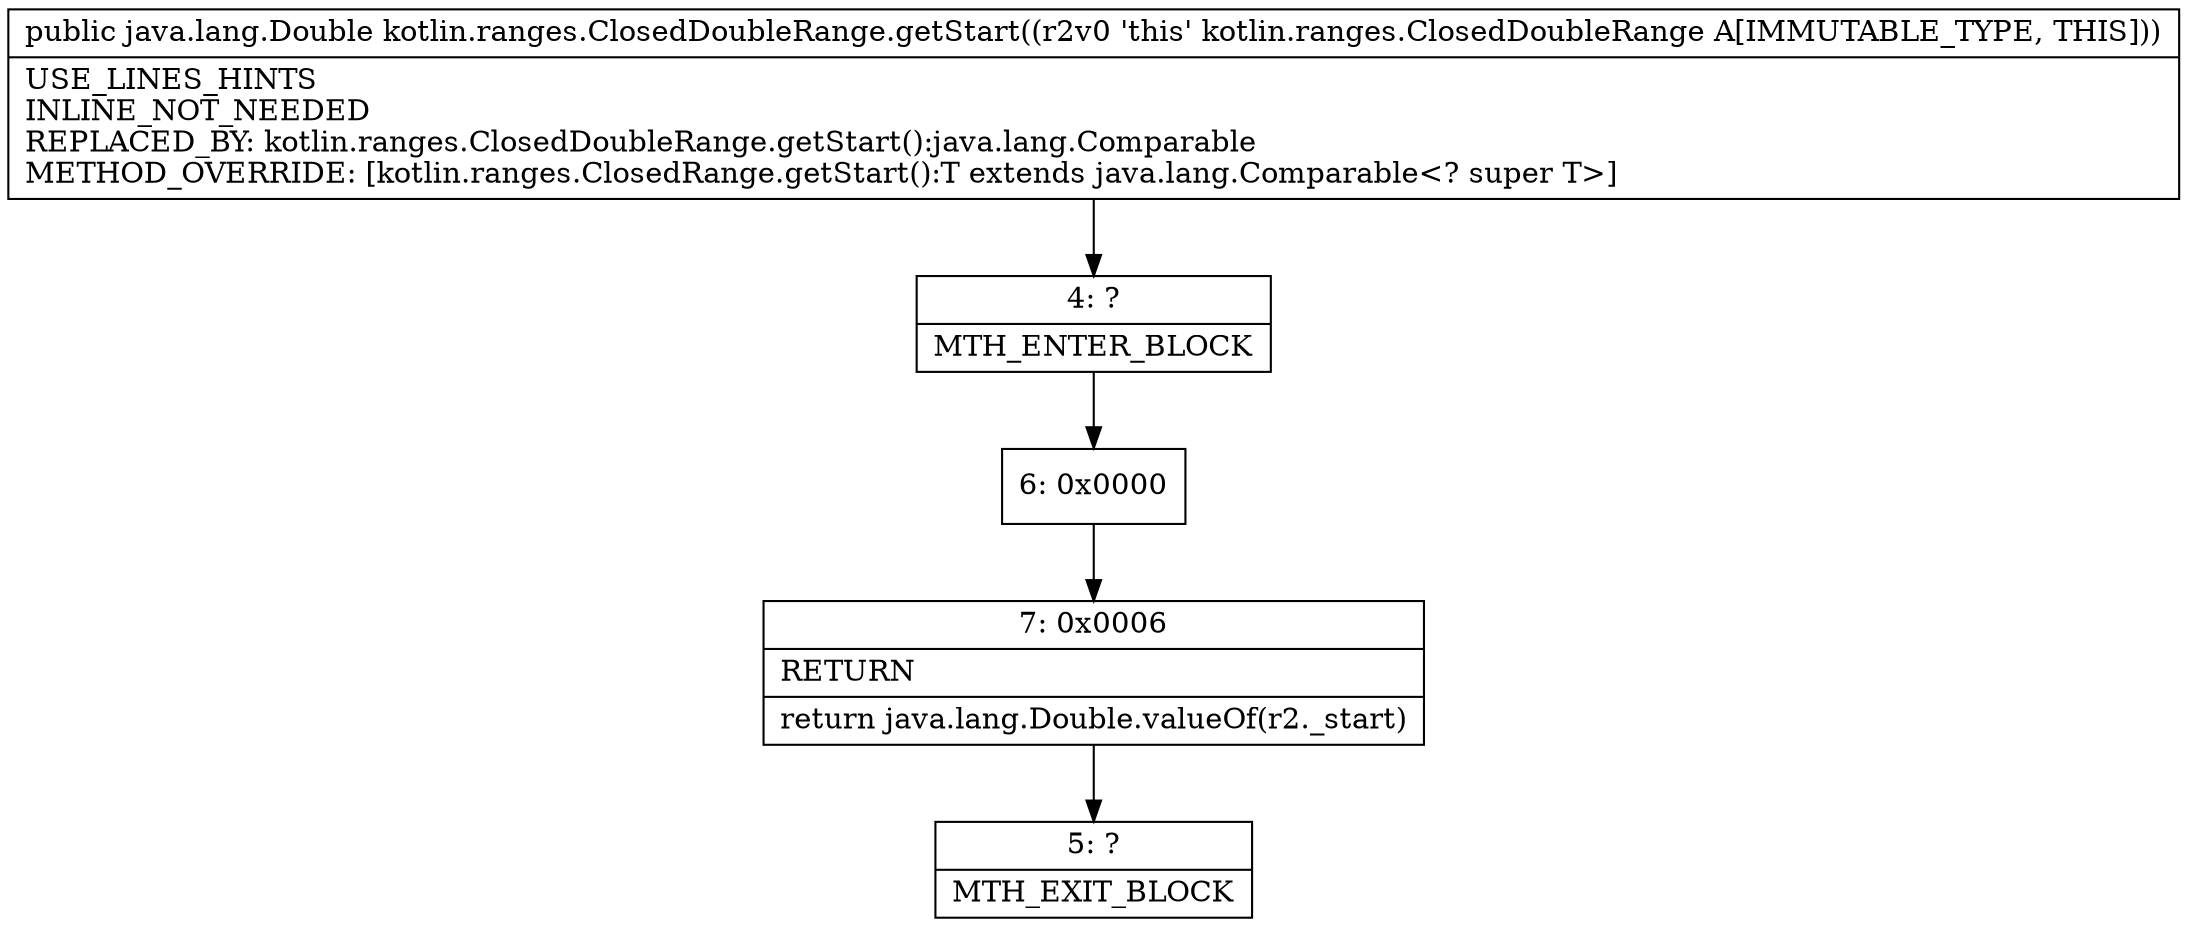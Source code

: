 digraph "CFG forkotlin.ranges.ClosedDoubleRange.getStart()Ljava\/lang\/Double;" {
Node_4 [shape=record,label="{4\:\ ?|MTH_ENTER_BLOCK\l}"];
Node_6 [shape=record,label="{6\:\ 0x0000}"];
Node_7 [shape=record,label="{7\:\ 0x0006|RETURN\l|return java.lang.Double.valueOf(r2._start)\l}"];
Node_5 [shape=record,label="{5\:\ ?|MTH_EXIT_BLOCK\l}"];
MethodNode[shape=record,label="{public java.lang.Double kotlin.ranges.ClosedDoubleRange.getStart((r2v0 'this' kotlin.ranges.ClosedDoubleRange A[IMMUTABLE_TYPE, THIS]))  | USE_LINES_HINTS\lINLINE_NOT_NEEDED\lREPLACED_BY: kotlin.ranges.ClosedDoubleRange.getStart():java.lang.Comparable\lMETHOD_OVERRIDE: [kotlin.ranges.ClosedRange.getStart():T extends java.lang.Comparable\<? super T\>]\l}"];
MethodNode -> Node_4;Node_4 -> Node_6;
Node_6 -> Node_7;
Node_7 -> Node_5;
}

